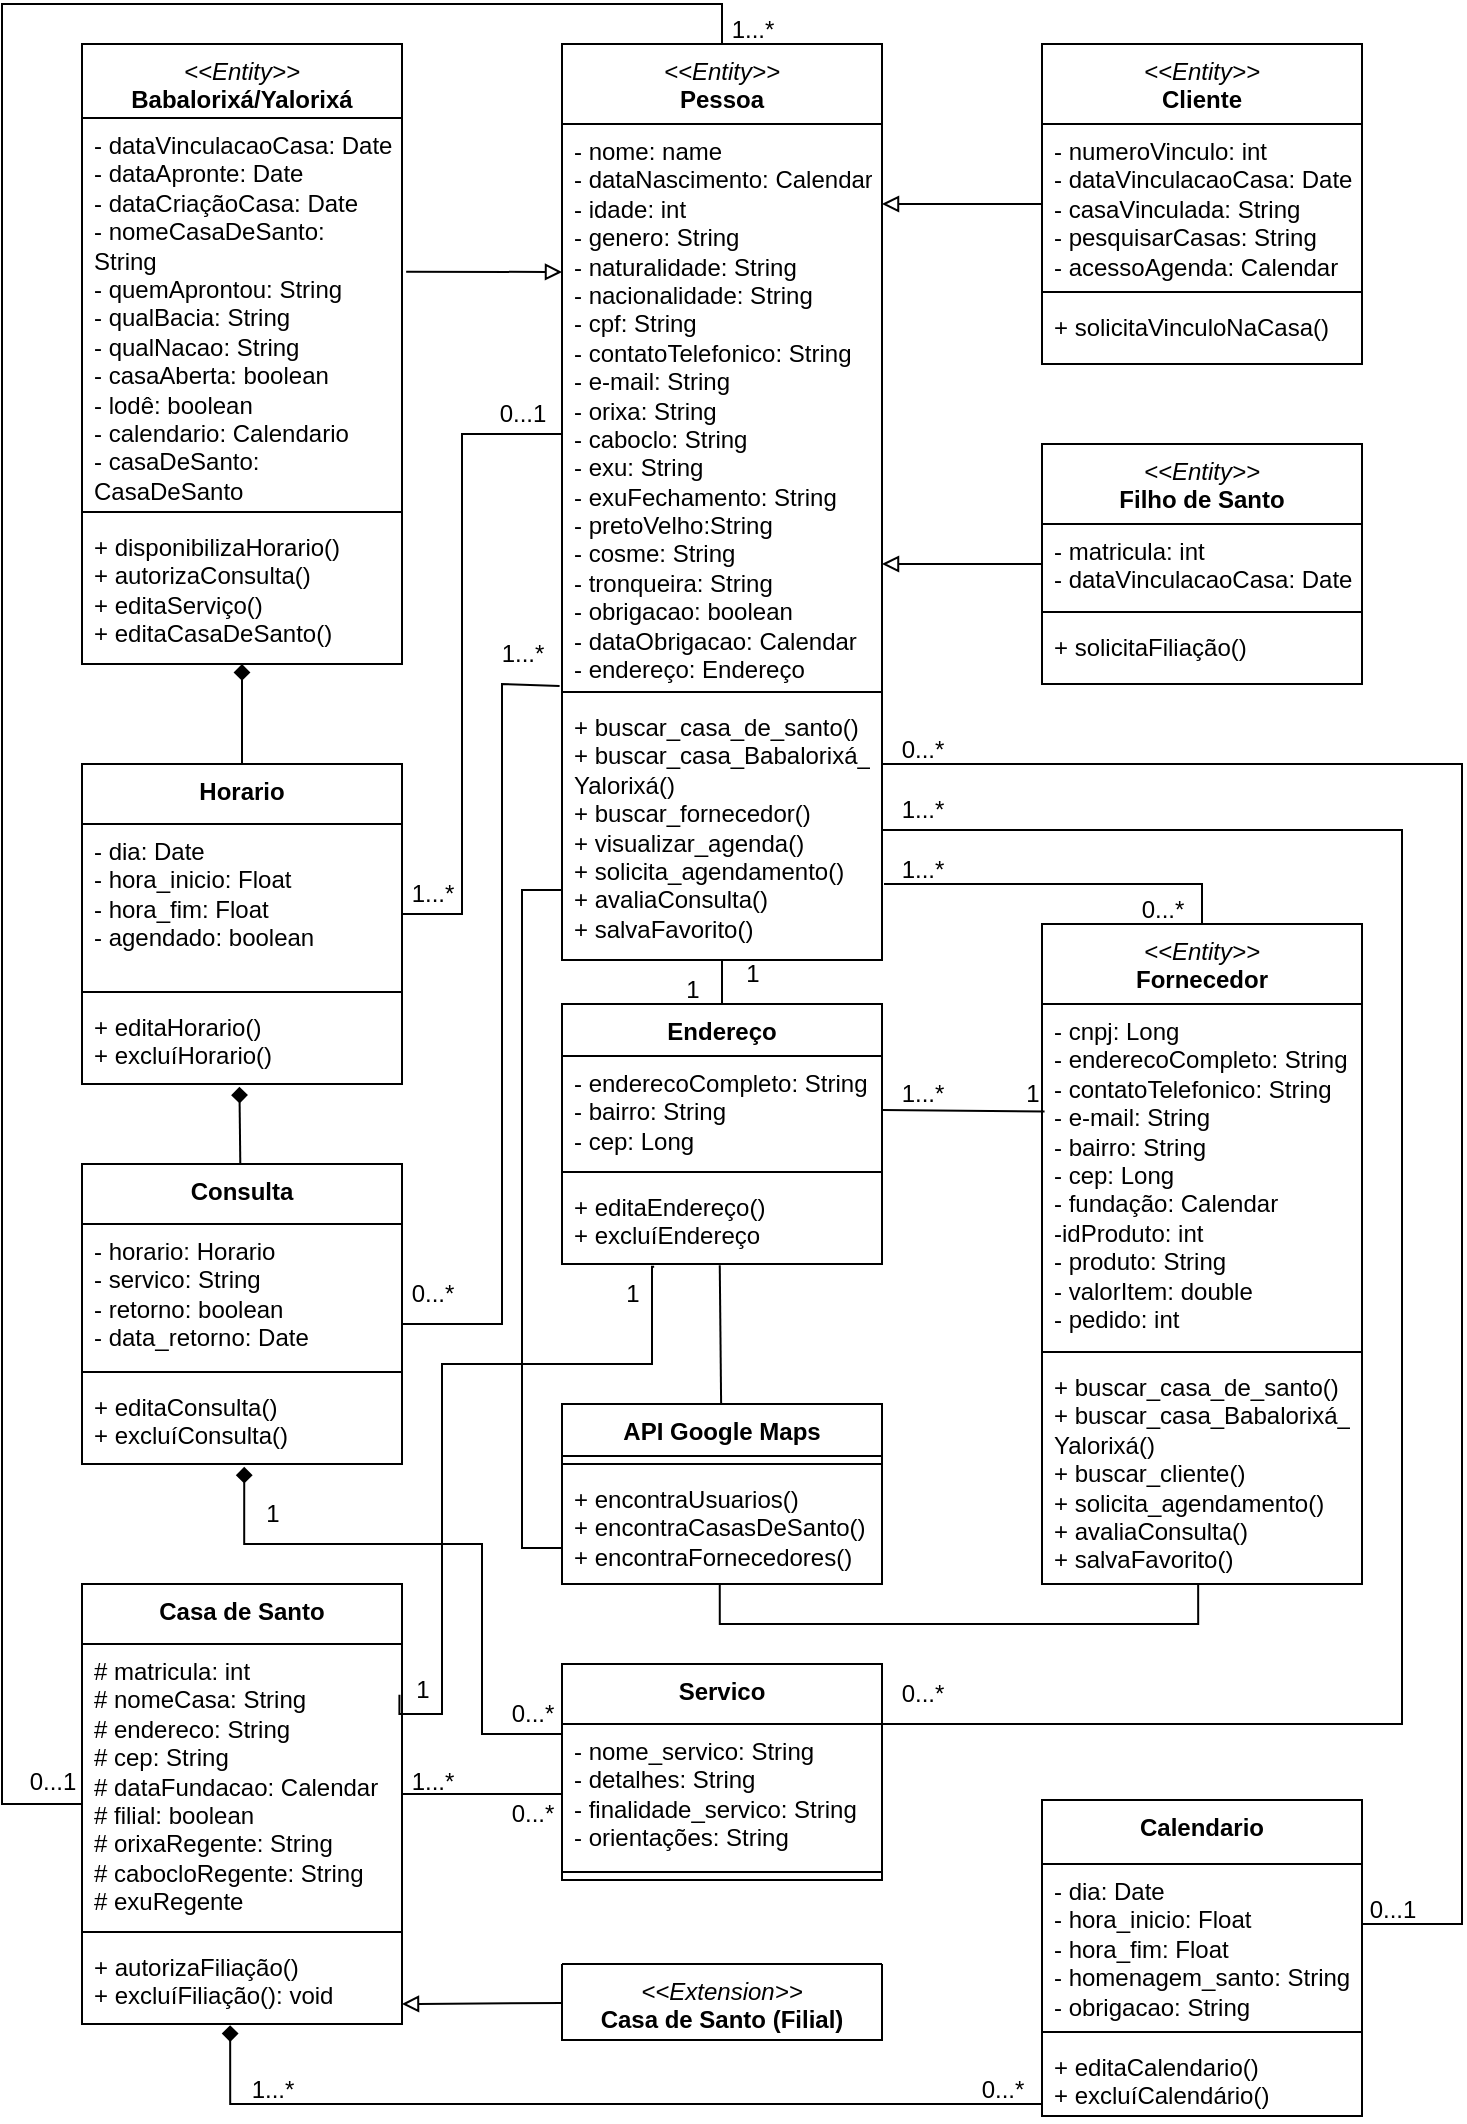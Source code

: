 <mxfile version="21.3.6" type="github">
  <diagram name="Página-1" id="P23FGd_YMV2X_4102htD">
    <mxGraphModel dx="1050" dy="523" grid="1" gridSize="10" guides="1" tooltips="1" connect="1" arrows="1" fold="1" page="1" pageScale="1" pageWidth="827" pageHeight="1169" math="0" shadow="0">
      <root>
        <mxCell id="0" />
        <mxCell id="1" parent="0" />
        <mxCell id="ky6dw8sqU-muRS27l1S1-1" value="&lt;i style=&quot;border-color: var(--border-color); font-weight: 400;&quot;&gt;&amp;lt;&amp;lt;Entity&amp;gt;&amp;gt;&lt;/i&gt;&lt;br&gt;Pessoa" style="swimlane;fontStyle=1;align=center;verticalAlign=top;childLayout=stackLayout;horizontal=1;startSize=40;horizontalStack=0;resizeParent=1;resizeParentMax=0;resizeLast=0;collapsible=1;marginBottom=0;whiteSpace=wrap;html=1;" parent="1" vertex="1">
          <mxGeometry x="320" y="80" width="160" height="458" as="geometry">
            <mxRectangle x="320" y="40" width="80" height="30" as="alternateBounds" />
          </mxGeometry>
        </mxCell>
        <mxCell id="ky6dw8sqU-muRS27l1S1-2" value="- nome: name&lt;br&gt;- dataNascimento: Calendar&lt;br&gt;- idade: int&lt;br&gt;- genero: String&lt;br&gt;- naturalidade: String&lt;br&gt;- nacionalidade: String&lt;br&gt;- cpf: String&lt;br&gt;- contatoTelefonico: String&lt;br&gt;- e-mail: String&lt;br&gt;- orixa: String&lt;br style=&quot;border-color: var(--border-color);&quot;&gt;- caboclo: String&lt;br style=&quot;border-color: var(--border-color);&quot;&gt;- exu: String&lt;br&gt;- exuFechamento: String&lt;br&gt;- pretoVelho:String&lt;br&gt;- cosme: String&lt;br&gt;- tronqueira: String&lt;br&gt;- obrigacao: boolean&lt;br&gt;- dataObrigacao: Calendar&lt;br&gt;- endereço: Endereço" style="text;strokeColor=none;fillColor=none;align=left;verticalAlign=top;spacingLeft=4;spacingRight=4;overflow=hidden;rotatable=0;points=[[0,0.5],[1,0.5]];portConstraint=eastwest;whiteSpace=wrap;html=1;" parent="ky6dw8sqU-muRS27l1S1-1" vertex="1">
          <mxGeometry y="40" width="160" height="280" as="geometry" />
        </mxCell>
        <mxCell id="ky6dw8sqU-muRS27l1S1-3" value="" style="line;strokeWidth=1;fillColor=none;align=left;verticalAlign=middle;spacingTop=-1;spacingLeft=3;spacingRight=3;rotatable=0;labelPosition=right;points=[];portConstraint=eastwest;strokeColor=inherit;" parent="ky6dw8sqU-muRS27l1S1-1" vertex="1">
          <mxGeometry y="320" width="160" height="8" as="geometry" />
        </mxCell>
        <mxCell id="ky6dw8sqU-muRS27l1S1-4" value="+ buscar_casa_de_santo()&lt;br&gt;+ buscar_casa_Babalorixá_&lt;br&gt;Yalorixá()&lt;br&gt;+ buscar_fornecedor()&lt;br&gt;+ visualizar_agenda()&lt;br&gt;+ solicita_agendamento()&lt;br&gt;+ avaliaConsulta()&lt;br&gt;+ salvaFavorito()" style="text;strokeColor=none;fillColor=none;align=left;verticalAlign=top;spacingLeft=4;spacingRight=4;overflow=hidden;rotatable=0;points=[[0,0.5],[1,0.5]];portConstraint=eastwest;whiteSpace=wrap;html=1;" parent="ky6dw8sqU-muRS27l1S1-1" vertex="1">
          <mxGeometry y="328" width="160" height="130" as="geometry" />
        </mxCell>
        <mxCell id="ky6dw8sqU-muRS27l1S1-80" style="rounded=0;orthogonalLoop=1;jettySize=auto;html=1;endArrow=block;endFill=0;" parent="1" source="ky6dw8sqU-muRS27l1S1-5" edge="1">
          <mxGeometry relative="1" as="geometry">
            <mxPoint x="480" y="340" as="targetPoint" />
          </mxGeometry>
        </mxCell>
        <mxCell id="ky6dw8sqU-muRS27l1S1-5" value="&lt;i style=&quot;border-color: var(--border-color); font-weight: 400;&quot;&gt;&amp;lt;&amp;lt;Entity&amp;gt;&amp;gt;&lt;/i&gt;&lt;br&gt;Filho de Santo" style="swimlane;fontStyle=1;align=center;verticalAlign=top;childLayout=stackLayout;horizontal=1;startSize=40;horizontalStack=0;resizeParent=1;resizeParentMax=0;resizeLast=0;collapsible=1;marginBottom=0;whiteSpace=wrap;html=1;" parent="1" vertex="1">
          <mxGeometry x="560" y="280" width="160" height="120" as="geometry">
            <mxRectangle x="320" y="40" width="80" height="30" as="alternateBounds" />
          </mxGeometry>
        </mxCell>
        <mxCell id="ky6dw8sqU-muRS27l1S1-6" value="- matricula: int&lt;br&gt;- dataVinculacaoCasa: Date" style="text;strokeColor=none;fillColor=none;align=left;verticalAlign=top;spacingLeft=4;spacingRight=4;overflow=hidden;rotatable=0;points=[[0,0.5],[1,0.5]];portConstraint=eastwest;whiteSpace=wrap;html=1;" parent="ky6dw8sqU-muRS27l1S1-5" vertex="1">
          <mxGeometry y="40" width="160" height="40" as="geometry" />
        </mxCell>
        <mxCell id="ky6dw8sqU-muRS27l1S1-7" value="" style="line;strokeWidth=1;fillColor=none;align=left;verticalAlign=middle;spacingTop=-1;spacingLeft=3;spacingRight=3;rotatable=0;labelPosition=right;points=[];portConstraint=eastwest;strokeColor=inherit;" parent="ky6dw8sqU-muRS27l1S1-5" vertex="1">
          <mxGeometry y="80" width="160" height="8" as="geometry" />
        </mxCell>
        <mxCell id="ky6dw8sqU-muRS27l1S1-8" value="+ solicitaFiliação()" style="text;strokeColor=none;fillColor=none;align=left;verticalAlign=top;spacingLeft=4;spacingRight=4;overflow=hidden;rotatable=0;points=[[0,0.5],[1,0.5]];portConstraint=eastwest;whiteSpace=wrap;html=1;" parent="ky6dw8sqU-muRS27l1S1-5" vertex="1">
          <mxGeometry y="88" width="160" height="32" as="geometry" />
        </mxCell>
        <mxCell id="ky6dw8sqU-muRS27l1S1-9" value="&lt;i style=&quot;border-color: var(--border-color); font-weight: 400;&quot;&gt;&amp;lt;&amp;lt;Entity&amp;gt;&amp;gt;&lt;/i&gt;&lt;br&gt;Cliente" style="swimlane;fontStyle=1;align=center;verticalAlign=top;childLayout=stackLayout;horizontal=1;startSize=40;horizontalStack=0;resizeParent=1;resizeParentMax=0;resizeLast=0;collapsible=1;marginBottom=0;whiteSpace=wrap;html=1;" parent="1" vertex="1">
          <mxGeometry x="560" y="80" width="160" height="160" as="geometry" />
        </mxCell>
        <mxCell id="ky6dw8sqU-muRS27l1S1-10" value="- numeroVinculo: int&lt;br&gt;- dataVinculacaoCasa: Date&lt;br&gt;- casaVinculada: String&lt;br&gt;- pesquisarCasas: String&lt;br&gt;- acessoAgenda: Calendar" style="text;strokeColor=none;fillColor=none;align=left;verticalAlign=top;spacingLeft=4;spacingRight=4;overflow=hidden;rotatable=0;points=[[0,0.5],[1,0.5]];portConstraint=eastwest;whiteSpace=wrap;html=1;" parent="ky6dw8sqU-muRS27l1S1-9" vertex="1">
          <mxGeometry y="40" width="160" height="80" as="geometry" />
        </mxCell>
        <mxCell id="ky6dw8sqU-muRS27l1S1-11" value="" style="line;strokeWidth=1;fillColor=none;align=left;verticalAlign=middle;spacingTop=-1;spacingLeft=3;spacingRight=3;rotatable=0;labelPosition=right;points=[];portConstraint=eastwest;strokeColor=inherit;" parent="ky6dw8sqU-muRS27l1S1-9" vertex="1">
          <mxGeometry y="120" width="160" height="8" as="geometry" />
        </mxCell>
        <mxCell id="ky6dw8sqU-muRS27l1S1-12" value="+ solicitaVinculoNaCasa()" style="text;strokeColor=none;fillColor=none;align=left;verticalAlign=top;spacingLeft=4;spacingRight=4;overflow=hidden;rotatable=0;points=[[0,0.5],[1,0.5]];portConstraint=eastwest;whiteSpace=wrap;html=1;" parent="ky6dw8sqU-muRS27l1S1-9" vertex="1">
          <mxGeometry y="128" width="160" height="32" as="geometry" />
        </mxCell>
        <mxCell id="ky6dw8sqU-muRS27l1S1-99" style="edgeStyle=orthogonalEdgeStyle;rounded=0;orthogonalLoop=1;jettySize=auto;html=1;exitX=0.5;exitY=0;exitDx=0;exitDy=0;endArrow=none;endFill=0;" parent="1" source="ky6dw8sqU-muRS27l1S1-13" edge="1">
          <mxGeometry relative="1" as="geometry">
            <Array as="points">
              <mxPoint x="640" y="500" />
              <mxPoint x="481" y="500" />
            </Array>
            <mxPoint x="481" y="500" as="targetPoint" />
          </mxGeometry>
        </mxCell>
        <mxCell id="ky6dw8sqU-muRS27l1S1-13" value="&lt;i style=&quot;border-color: var(--border-color); font-weight: 400;&quot;&gt;&amp;lt;&amp;lt;Entity&amp;gt;&amp;gt;&lt;/i&gt;&lt;br&gt;Fornecedor" style="swimlane;fontStyle=1;align=center;verticalAlign=top;childLayout=stackLayout;horizontal=1;startSize=40;horizontalStack=0;resizeParent=1;resizeParentMax=0;resizeLast=0;collapsible=1;marginBottom=0;whiteSpace=wrap;html=1;" parent="1" vertex="1">
          <mxGeometry x="560" y="520" width="160" height="330" as="geometry" />
        </mxCell>
        <mxCell id="ky6dw8sqU-muRS27l1S1-14" value="- cnpj: Long&lt;br&gt;- enderecoCompleto: String&lt;br&gt;- contatoTelefonico: String&lt;br&gt;- e-mail: String&lt;br&gt;- bairro: String&lt;br style=&quot;border-color: var(--border-color);&quot;&gt;- cep: Long&lt;br&gt;- fundação: Calendar&lt;br&gt;-idProduto: int&lt;br&gt;- produto: String&lt;br&gt;- valorItem: double&lt;br&gt;- pedido: int" style="text;strokeColor=none;fillColor=none;align=left;verticalAlign=top;spacingLeft=4;spacingRight=4;overflow=hidden;rotatable=0;points=[[0,0.5],[1,0.5]];portConstraint=eastwest;whiteSpace=wrap;html=1;" parent="ky6dw8sqU-muRS27l1S1-13" vertex="1">
          <mxGeometry y="40" width="160" height="170" as="geometry" />
        </mxCell>
        <mxCell id="ky6dw8sqU-muRS27l1S1-15" value="" style="line;strokeWidth=1;fillColor=none;align=left;verticalAlign=middle;spacingTop=-1;spacingLeft=3;spacingRight=3;rotatable=0;labelPosition=right;points=[];portConstraint=eastwest;strokeColor=inherit;" parent="ky6dw8sqU-muRS27l1S1-13" vertex="1">
          <mxGeometry y="210" width="160" height="8" as="geometry" />
        </mxCell>
        <mxCell id="ky6dw8sqU-muRS27l1S1-16" value="+ buscar_casa_de_santo()&lt;br&gt;+ buscar_casa_Babalorixá_&lt;br&gt;Yalorixá()&lt;br&gt;+ buscar_cliente()&lt;br&gt;+ solicita_agendamento()&lt;br&gt;+ avaliaConsulta()&lt;br&gt;+ salvaFavorito()" style="text;strokeColor=none;fillColor=none;align=left;verticalAlign=top;spacingLeft=4;spacingRight=4;overflow=hidden;rotatable=0;points=[[0,0.5],[1,0.5]];portConstraint=eastwest;whiteSpace=wrap;html=1;" parent="ky6dw8sqU-muRS27l1S1-13" vertex="1">
          <mxGeometry y="218" width="160" height="112" as="geometry" />
        </mxCell>
        <mxCell id="ky6dw8sqU-muRS27l1S1-78" style="rounded=0;orthogonalLoop=1;jettySize=auto;html=1;endArrow=block;endFill=0;exitX=1.013;exitY=0.398;exitDx=0;exitDy=0;exitPerimeter=0;" parent="1" source="ky6dw8sqU-muRS27l1S1-18" edge="1">
          <mxGeometry relative="1" as="geometry">
            <mxPoint x="320" y="194" as="targetPoint" />
          </mxGeometry>
        </mxCell>
        <mxCell id="ky6dw8sqU-muRS27l1S1-17" value="&lt;i style=&quot;font-weight: normal;&quot;&gt;&amp;lt;&amp;lt;Entity&amp;gt;&amp;gt;&lt;br&gt;&lt;/i&gt;Babalorixá/Yalorixá" style="swimlane;fontStyle=1;align=center;verticalAlign=top;childLayout=stackLayout;horizontal=1;startSize=37;horizontalStack=0;resizeParent=1;resizeParentMax=0;resizeLast=0;collapsible=1;marginBottom=0;whiteSpace=wrap;html=1;" parent="1" vertex="1">
          <mxGeometry x="80" y="80" width="160" height="310" as="geometry" />
        </mxCell>
        <mxCell id="ky6dw8sqU-muRS27l1S1-18" value="- dataVinculacaoCasa: Date&lt;br style=&quot;border-color: var(--border-color);&quot;&gt;- dataApronte: Date&lt;br&gt;- dataCriaçãoCasa: Date&lt;br&gt;- nomeCasaDeSanto: String&lt;br&gt;- quemAprontou: String&lt;br&gt;- qualBacia: String&lt;br&gt;- qualNacao: String&lt;br&gt;- casaAberta: boolean&lt;br&gt;- lodê: boolean&lt;br&gt;- calendario: Calendario&lt;br&gt;- casaDeSanto: CasaDeSanto" style="text;strokeColor=none;fillColor=none;align=left;verticalAlign=top;spacingLeft=4;spacingRight=4;overflow=hidden;rotatable=0;points=[[0,0.5],[1,0.5]];portConstraint=eastwest;whiteSpace=wrap;html=1;" parent="ky6dw8sqU-muRS27l1S1-17" vertex="1">
          <mxGeometry y="37" width="160" height="193" as="geometry" />
        </mxCell>
        <mxCell id="ky6dw8sqU-muRS27l1S1-19" value="" style="line;strokeWidth=1;fillColor=none;align=left;verticalAlign=middle;spacingTop=-1;spacingLeft=3;spacingRight=3;rotatable=0;labelPosition=right;points=[];portConstraint=eastwest;strokeColor=inherit;" parent="ky6dw8sqU-muRS27l1S1-17" vertex="1">
          <mxGeometry y="230" width="160" height="8" as="geometry" />
        </mxCell>
        <mxCell id="ky6dw8sqU-muRS27l1S1-20" value="+ disponibilizaHorario()&lt;br&gt;+ autorizaConsulta()&lt;br&gt;+ editaServiço()&lt;br&gt;+ editaCasaDeSanto()" style="text;strokeColor=none;fillColor=none;align=left;verticalAlign=top;spacingLeft=4;spacingRight=4;overflow=hidden;rotatable=0;points=[[0,0.5],[1,0.5]];portConstraint=eastwest;whiteSpace=wrap;html=1;" parent="ky6dw8sqU-muRS27l1S1-17" vertex="1">
          <mxGeometry y="238" width="160" height="72" as="geometry" />
        </mxCell>
        <mxCell id="ky6dw8sqU-muRS27l1S1-21" value="Casa de Santo" style="swimlane;fontStyle=1;align=center;verticalAlign=top;childLayout=stackLayout;horizontal=1;startSize=30;horizontalStack=0;resizeParent=1;resizeParentMax=0;resizeLast=0;collapsible=1;marginBottom=0;whiteSpace=wrap;html=1;" parent="1" vertex="1">
          <mxGeometry x="80" y="850" width="160" height="220" as="geometry" />
        </mxCell>
        <mxCell id="ky6dw8sqU-muRS27l1S1-22" value="# matricula: int&lt;br&gt;# nomeCasa: String&lt;br&gt;# endereco: String&lt;br&gt;# cep: String&lt;br&gt;# dataFundacao: Calendar&lt;br&gt;# filial: boolean&lt;br&gt;# orixaRegente: String&lt;br&gt;# cabocloRegente: String&lt;br&gt;# exuRegente" style="text;strokeColor=none;fillColor=none;align=left;verticalAlign=top;spacingLeft=4;spacingRight=4;overflow=hidden;rotatable=0;points=[[0,0.5],[1,0.5]];portConstraint=eastwest;whiteSpace=wrap;html=1;" parent="ky6dw8sqU-muRS27l1S1-21" vertex="1">
          <mxGeometry y="30" width="160" height="140" as="geometry" />
        </mxCell>
        <mxCell id="ky6dw8sqU-muRS27l1S1-23" value="" style="line;strokeWidth=1;fillColor=none;align=left;verticalAlign=middle;spacingTop=-1;spacingLeft=3;spacingRight=3;rotatable=0;labelPosition=right;points=[];portConstraint=eastwest;strokeColor=inherit;" parent="ky6dw8sqU-muRS27l1S1-21" vertex="1">
          <mxGeometry y="170" width="160" height="8" as="geometry" />
        </mxCell>
        <mxCell id="ky6dw8sqU-muRS27l1S1-24" value="+ autorizaFiliação()&lt;br&gt;+ excluíFiliação(): void" style="text;strokeColor=none;fillColor=none;align=left;verticalAlign=top;spacingLeft=4;spacingRight=4;overflow=hidden;rotatable=0;points=[[0,0.5],[1,0.5]];portConstraint=eastwest;whiteSpace=wrap;html=1;" parent="ky6dw8sqU-muRS27l1S1-21" vertex="1">
          <mxGeometry y="178" width="160" height="42" as="geometry" />
        </mxCell>
        <mxCell id="ky6dw8sqU-muRS27l1S1-83" style="rounded=0;orthogonalLoop=1;jettySize=auto;html=1;endArrow=block;endFill=0;" parent="1" source="ky6dw8sqU-muRS27l1S1-25" edge="1">
          <mxGeometry relative="1" as="geometry">
            <mxPoint x="240" y="1060" as="targetPoint" />
          </mxGeometry>
        </mxCell>
        <mxCell id="ky6dw8sqU-muRS27l1S1-25" value="&lt;span style=&quot;font-weight: normal;&quot;&gt;&lt;i&gt;&amp;lt;&amp;lt;Extension&amp;gt;&amp;gt;&lt;/i&gt;&lt;/span&gt;&lt;br&gt;Casa de Santo (Filial)" style="swimlane;fontStyle=1;align=center;verticalAlign=top;childLayout=stackLayout;horizontal=1;startSize=0;horizontalStack=0;resizeParent=1;resizeParentMax=0;resizeLast=0;collapsible=1;marginBottom=0;whiteSpace=wrap;html=1;" parent="1" vertex="1" collapsed="1">
          <mxGeometry x="320" y="1040" width="160" height="38" as="geometry">
            <mxRectangle x="80" y="360" width="160" height="86" as="alternateBounds" />
          </mxGeometry>
        </mxCell>
        <mxCell id="ky6dw8sqU-muRS27l1S1-26" value="+ field: type" style="text;strokeColor=none;fillColor=none;align=left;verticalAlign=top;spacingLeft=4;spacingRight=4;overflow=hidden;rotatable=0;points=[[0,0.5],[1,0.5]];portConstraint=eastwest;whiteSpace=wrap;html=1;" parent="ky6dw8sqU-muRS27l1S1-25" vertex="1">
          <mxGeometry y="26" width="160" height="26" as="geometry" />
        </mxCell>
        <mxCell id="ky6dw8sqU-muRS27l1S1-27" value="" style="line;strokeWidth=1;fillColor=none;align=left;verticalAlign=middle;spacingTop=-1;spacingLeft=3;spacingRight=3;rotatable=0;labelPosition=right;points=[];portConstraint=eastwest;strokeColor=inherit;" parent="ky6dw8sqU-muRS27l1S1-25" vertex="1">
          <mxGeometry y="52" width="160" height="8" as="geometry" />
        </mxCell>
        <mxCell id="ky6dw8sqU-muRS27l1S1-28" value="+ method(type): type" style="text;strokeColor=none;fillColor=none;align=left;verticalAlign=top;spacingLeft=4;spacingRight=4;overflow=hidden;rotatable=0;points=[[0,0.5],[1,0.5]];portConstraint=eastwest;whiteSpace=wrap;html=1;" parent="ky6dw8sqU-muRS27l1S1-25" vertex="1">
          <mxGeometry y="60" width="160" height="26" as="geometry" />
        </mxCell>
        <mxCell id="ky6dw8sqU-muRS27l1S1-81" style="edgeStyle=orthogonalEdgeStyle;rounded=0;orthogonalLoop=1;jettySize=auto;html=1;entryX=0.5;entryY=1;entryDx=0;entryDy=0;endArrow=none;endFill=0;exitX=0.5;exitY=0;exitDx=0;exitDy=0;" parent="1" source="Jm_Cua9CFMgGkO7Se94G-9" target="ky6dw8sqU-muRS27l1S1-1" edge="1">
          <mxGeometry relative="1" as="geometry">
            <mxPoint x="400" y="600" as="sourcePoint" />
          </mxGeometry>
        </mxCell>
        <mxCell id="ky6dw8sqU-muRS27l1S1-87" style="rounded=0;orthogonalLoop=1;jettySize=auto;html=1;endArrow=diamond;endFill=1;" parent="1" source="ky6dw8sqU-muRS27l1S1-62" edge="1">
          <mxGeometry relative="1" as="geometry">
            <mxPoint x="160" y="390" as="targetPoint" />
          </mxGeometry>
        </mxCell>
        <mxCell id="ky6dw8sqU-muRS27l1S1-62" value="Horario" style="swimlane;fontStyle=1;align=center;verticalAlign=top;childLayout=stackLayout;horizontal=1;startSize=30;horizontalStack=0;resizeParent=1;resizeParentMax=0;resizeLast=0;collapsible=1;marginBottom=0;whiteSpace=wrap;html=1;" parent="1" vertex="1">
          <mxGeometry x="80" y="440" width="160" height="160" as="geometry" />
        </mxCell>
        <mxCell id="ky6dw8sqU-muRS27l1S1-63" value="- dia: Date&lt;br&gt;-&amp;nbsp;hora_inicio: Float&lt;br&gt;-&amp;nbsp;hora_fim: Float&lt;br&gt;-&amp;nbsp;agendado: boolean" style="text;strokeColor=none;fillColor=none;align=left;verticalAlign=top;spacingLeft=4;spacingRight=4;overflow=hidden;rotatable=0;points=[[0,0.5],[1,0.5]];portConstraint=eastwest;whiteSpace=wrap;html=1;" parent="ky6dw8sqU-muRS27l1S1-62" vertex="1">
          <mxGeometry y="30" width="160" height="80" as="geometry" />
        </mxCell>
        <mxCell id="ky6dw8sqU-muRS27l1S1-64" value="" style="line;strokeWidth=1;fillColor=none;align=left;verticalAlign=middle;spacingTop=-1;spacingLeft=3;spacingRight=3;rotatable=0;labelPosition=right;points=[];portConstraint=eastwest;strokeColor=inherit;" parent="ky6dw8sqU-muRS27l1S1-62" vertex="1">
          <mxGeometry y="110" width="160" height="8" as="geometry" />
        </mxCell>
        <mxCell id="ky6dw8sqU-muRS27l1S1-65" value="+ editaHorario()&lt;br&gt;+ excluíHorario()" style="text;strokeColor=none;fillColor=none;align=left;verticalAlign=top;spacingLeft=4;spacingRight=4;overflow=hidden;rotatable=0;points=[[0,0.5],[1,0.5]];portConstraint=eastwest;whiteSpace=wrap;html=1;" parent="ky6dw8sqU-muRS27l1S1-62" vertex="1">
          <mxGeometry y="118" width="160" height="42" as="geometry" />
        </mxCell>
        <mxCell id="ky6dw8sqU-muRS27l1S1-85" style="rounded=0;orthogonalLoop=1;jettySize=auto;html=1;entryX=0.492;entryY=1.033;entryDx=0;entryDy=0;entryPerimeter=0;endArrow=diamond;endFill=1;" parent="1" source="ky6dw8sqU-muRS27l1S1-66" target="ky6dw8sqU-muRS27l1S1-65" edge="1">
          <mxGeometry relative="1" as="geometry" />
        </mxCell>
        <mxCell id="ky6dw8sqU-muRS27l1S1-66" value="Consulta" style="swimlane;fontStyle=1;align=center;verticalAlign=top;childLayout=stackLayout;horizontal=1;startSize=30;horizontalStack=0;resizeParent=1;resizeParentMax=0;resizeLast=0;collapsible=1;marginBottom=0;whiteSpace=wrap;html=1;" parent="1" vertex="1">
          <mxGeometry x="80" y="640" width="160" height="150" as="geometry" />
        </mxCell>
        <mxCell id="ky6dw8sqU-muRS27l1S1-67" value="- horario: Horario&lt;br&gt;- servico: String&lt;br&gt;- retorno: boolean&lt;br&gt;- data_retorno: Date" style="text;strokeColor=none;fillColor=none;align=left;verticalAlign=top;spacingLeft=4;spacingRight=4;overflow=hidden;rotatable=0;points=[[0,0.5],[1,0.5]];portConstraint=eastwest;whiteSpace=wrap;html=1;" parent="ky6dw8sqU-muRS27l1S1-66" vertex="1">
          <mxGeometry y="30" width="160" height="70" as="geometry" />
        </mxCell>
        <mxCell id="ky6dw8sqU-muRS27l1S1-68" value="" style="line;strokeWidth=1;fillColor=none;align=left;verticalAlign=middle;spacingTop=-1;spacingLeft=3;spacingRight=3;rotatable=0;labelPosition=right;points=[];portConstraint=eastwest;strokeColor=inherit;" parent="ky6dw8sqU-muRS27l1S1-66" vertex="1">
          <mxGeometry y="100" width="160" height="8" as="geometry" />
        </mxCell>
        <mxCell id="ky6dw8sqU-muRS27l1S1-69" value="+ editaConsulta()&lt;br&gt;+ excluíConsulta()" style="text;strokeColor=none;fillColor=none;align=left;verticalAlign=top;spacingLeft=4;spacingRight=4;overflow=hidden;rotatable=0;points=[[0,0.5],[1,0.5]];portConstraint=eastwest;whiteSpace=wrap;html=1;" parent="ky6dw8sqU-muRS27l1S1-66" vertex="1">
          <mxGeometry y="108" width="160" height="42" as="geometry" />
        </mxCell>
        <mxCell id="ky6dw8sqU-muRS27l1S1-100" style="edgeStyle=orthogonalEdgeStyle;rounded=0;orthogonalLoop=1;jettySize=auto;html=1;endArrow=none;endFill=0;" parent="1" source="ky6dw8sqU-muRS27l1S1-70" edge="1">
          <mxGeometry relative="1" as="geometry">
            <Array as="points">
              <mxPoint x="770" y="1020" />
              <mxPoint x="770" y="440" />
            </Array>
            <mxPoint x="480" y="440" as="targetPoint" />
          </mxGeometry>
        </mxCell>
        <mxCell id="ky6dw8sqU-muRS27l1S1-70" value="Calendario" style="swimlane;fontStyle=1;align=center;verticalAlign=top;childLayout=stackLayout;horizontal=1;startSize=32;horizontalStack=0;resizeParent=1;resizeParentMax=0;resizeLast=0;collapsible=1;marginBottom=0;whiteSpace=wrap;html=1;" parent="1" vertex="1">
          <mxGeometry x="560" y="958" width="160" height="158" as="geometry" />
        </mxCell>
        <mxCell id="ky6dw8sqU-muRS27l1S1-71" value="- dia: Date&lt;br&gt;-&amp;nbsp;hora_inicio: Float&lt;br&gt;-&amp;nbsp;hora_fim: Float&lt;br&gt;-&amp;nbsp;homenagem_santo: String&lt;br&gt;- obrigacao: String" style="text;strokeColor=none;fillColor=none;align=left;verticalAlign=top;spacingLeft=4;spacingRight=4;overflow=hidden;rotatable=0;points=[[0,0.5],[1,0.5]];portConstraint=eastwest;whiteSpace=wrap;html=1;" parent="ky6dw8sqU-muRS27l1S1-70" vertex="1">
          <mxGeometry y="32" width="160" height="80" as="geometry" />
        </mxCell>
        <mxCell id="ky6dw8sqU-muRS27l1S1-72" value="" style="line;strokeWidth=1;fillColor=none;align=left;verticalAlign=middle;spacingTop=-1;spacingLeft=3;spacingRight=3;rotatable=0;labelPosition=right;points=[];portConstraint=eastwest;strokeColor=inherit;" parent="ky6dw8sqU-muRS27l1S1-70" vertex="1">
          <mxGeometry y="112" width="160" height="8" as="geometry" />
        </mxCell>
        <mxCell id="ky6dw8sqU-muRS27l1S1-73" value="+ editaCalendario()&lt;br&gt;+ excluíCalendário()" style="text;strokeColor=none;fillColor=none;align=left;verticalAlign=top;spacingLeft=4;spacingRight=4;overflow=hidden;rotatable=0;points=[[0,0.5],[1,0.5]];portConstraint=eastwest;whiteSpace=wrap;html=1;" parent="ky6dw8sqU-muRS27l1S1-70" vertex="1">
          <mxGeometry y="120" width="160" height="38" as="geometry" />
        </mxCell>
        <mxCell id="aVG05qvqaF-XcNtc8_lp-1" style="rounded=0;orthogonalLoop=1;jettySize=auto;html=1;endArrow=diamond;endFill=1;entryX=0.507;entryY=1.033;entryDx=0;entryDy=0;entryPerimeter=0;edgeStyle=orthogonalEdgeStyle;exitX=-0.003;exitY=0.071;exitDx=0;exitDy=0;exitPerimeter=0;" parent="1" source="ky6dw8sqU-muRS27l1S1-75" target="ky6dw8sqU-muRS27l1S1-69" edge="1">
          <mxGeometry relative="1" as="geometry">
            <mxPoint x="160" y="870" as="targetPoint" />
            <Array as="points">
              <mxPoint x="320" y="925" />
              <mxPoint x="280" y="925" />
              <mxPoint x="280" y="830" />
              <mxPoint x="161" y="830" />
            </Array>
          </mxGeometry>
        </mxCell>
        <mxCell id="ky6dw8sqU-muRS27l1S1-74" value="Servico" style="swimlane;fontStyle=1;align=center;verticalAlign=top;childLayout=stackLayout;horizontal=1;startSize=30;horizontalStack=0;resizeParent=1;resizeParentMax=0;resizeLast=0;collapsible=1;marginBottom=0;whiteSpace=wrap;html=1;" parent="1" vertex="1">
          <mxGeometry x="320" y="890" width="160" height="108" as="geometry" />
        </mxCell>
        <mxCell id="ky6dw8sqU-muRS27l1S1-75" value="- nome_servico: String&lt;br&gt;- detalhes: String&lt;br&gt;- finalidade_servico: String&lt;br&gt;- orientações: String" style="text;strokeColor=none;fillColor=none;align=left;verticalAlign=top;spacingLeft=4;spacingRight=4;overflow=hidden;rotatable=0;points=[[0,0.5],[1,0.5]];portConstraint=eastwest;whiteSpace=wrap;html=1;" parent="ky6dw8sqU-muRS27l1S1-74" vertex="1">
          <mxGeometry y="30" width="160" height="70" as="geometry" />
        </mxCell>
        <mxCell id="ky6dw8sqU-muRS27l1S1-76" value="" style="line;strokeWidth=1;fillColor=none;align=left;verticalAlign=middle;spacingTop=-1;spacingLeft=3;spacingRight=3;rotatable=0;labelPosition=right;points=[];portConstraint=eastwest;strokeColor=inherit;" parent="ky6dw8sqU-muRS27l1S1-74" vertex="1">
          <mxGeometry y="100" width="160" height="8" as="geometry" />
        </mxCell>
        <mxCell id="ky6dw8sqU-muRS27l1S1-79" style="rounded=0;orthogonalLoop=1;jettySize=auto;html=1;endArrow=block;endFill=0;" parent="1" source="ky6dw8sqU-muRS27l1S1-10" edge="1">
          <mxGeometry relative="1" as="geometry">
            <mxPoint x="480" y="160" as="targetPoint" />
          </mxGeometry>
        </mxCell>
        <mxCell id="ky6dw8sqU-muRS27l1S1-84" style="rounded=0;orthogonalLoop=1;jettySize=auto;html=1;endArrow=diamond;endFill=1;edgeStyle=orthogonalEdgeStyle;entryX=0.463;entryY=1.014;entryDx=0;entryDy=0;entryPerimeter=0;exitX=0;exitY=0.5;exitDx=0;exitDy=0;" parent="1" source="ky6dw8sqU-muRS27l1S1-73" target="ky6dw8sqU-muRS27l1S1-24" edge="1">
          <mxGeometry relative="1" as="geometry">
            <mxPoint x="560" y="1080" as="sourcePoint" />
            <mxPoint x="241" y="1035" as="targetPoint" />
            <Array as="points">
              <mxPoint x="560" y="1110" />
              <mxPoint x="154" y="1110" />
            </Array>
          </mxGeometry>
        </mxCell>
        <mxCell id="ky6dw8sqU-muRS27l1S1-94" style="edgeStyle=orthogonalEdgeStyle;rounded=0;orthogonalLoop=1;jettySize=auto;html=1;entryX=0;entryY=0.5;entryDx=0;entryDy=0;endArrow=none;endFill=0;exitX=0.5;exitY=0;exitDx=0;exitDy=0;" parent="1" source="ky6dw8sqU-muRS27l1S1-1" target="ky6dw8sqU-muRS27l1S1-22" edge="1">
          <mxGeometry relative="1" as="geometry">
            <Array as="points">
              <mxPoint x="400" y="60" />
              <mxPoint x="40" y="60" />
              <mxPoint x="40" y="960" />
            </Array>
          </mxGeometry>
        </mxCell>
        <mxCell id="ky6dw8sqU-muRS27l1S1-95" style="edgeStyle=orthogonalEdgeStyle;rounded=0;orthogonalLoop=1;jettySize=auto;html=1;entryX=1;entryY=0.5;entryDx=0;entryDy=0;endArrow=none;endFill=0;" parent="1" source="ky6dw8sqU-muRS27l1S1-2" target="ky6dw8sqU-muRS27l1S1-63" edge="1">
          <mxGeometry relative="1" as="geometry">
            <Array as="points">
              <mxPoint x="270" y="275" />
              <mxPoint x="270" y="515" />
            </Array>
          </mxGeometry>
        </mxCell>
        <mxCell id="ky6dw8sqU-muRS27l1S1-96" style="edgeStyle=orthogonalEdgeStyle;rounded=0;orthogonalLoop=1;jettySize=auto;html=1;endArrow=none;endFill=0;exitX=0.97;exitY=1.033;exitDx=0;exitDy=0;exitPerimeter=0;" parent="1" source="TYcnnw9bGUqg5sJyXm9c-9" edge="1">
          <mxGeometry relative="1" as="geometry">
            <mxPoint x="316" y="400" as="sourcePoint" />
            <Array as="points">
              <mxPoint x="290" y="400" />
              <mxPoint x="290" y="720" />
              <mxPoint x="240" y="720" />
            </Array>
            <mxPoint x="240" y="760" as="targetPoint" />
          </mxGeometry>
        </mxCell>
        <mxCell id="Jm_Cua9CFMgGkO7Se94G-6" style="edgeStyle=orthogonalEdgeStyle;rounded=0;orthogonalLoop=1;jettySize=auto;html=1;entryX=0;entryY=0.5;entryDx=0;entryDy=0;endArrow=none;endFill=0;exitX=0;exitY=0.5;exitDx=0;exitDy=0;" parent="1" source="ky6dw8sqU-muRS27l1S1-106" target="ky6dw8sqU-muRS27l1S1-4" edge="1">
          <mxGeometry relative="1" as="geometry">
            <Array as="points">
              <mxPoint x="300" y="832" />
              <mxPoint x="300" y="503" />
              <mxPoint x="320" y="503" />
            </Array>
          </mxGeometry>
        </mxCell>
        <mxCell id="Jm_Cua9CFMgGkO7Se94G-14" style="rounded=0;orthogonalLoop=1;jettySize=auto;html=1;entryX=0.493;entryY=1.014;entryDx=0;entryDy=0;entryPerimeter=0;endArrow=none;endFill=0;" parent="1" source="ky6dw8sqU-muRS27l1S1-103" target="Jm_Cua9CFMgGkO7Se94G-12" edge="1">
          <mxGeometry relative="1" as="geometry" />
        </mxCell>
        <mxCell id="ky6dw8sqU-muRS27l1S1-103" value="API Google Maps" style="swimlane;fontStyle=1;align=center;verticalAlign=top;childLayout=stackLayout;horizontal=1;startSize=26;horizontalStack=0;resizeParent=1;resizeParentMax=0;resizeLast=0;collapsible=1;marginBottom=0;whiteSpace=wrap;html=1;" parent="1" vertex="1">
          <mxGeometry x="320" y="760" width="160" height="90" as="geometry" />
        </mxCell>
        <mxCell id="ky6dw8sqU-muRS27l1S1-105" value="" style="line;strokeWidth=1;fillColor=none;align=left;verticalAlign=middle;spacingTop=-1;spacingLeft=3;spacingRight=3;rotatable=0;labelPosition=right;points=[];portConstraint=eastwest;strokeColor=inherit;" parent="ky6dw8sqU-muRS27l1S1-103" vertex="1">
          <mxGeometry y="26" width="160" height="8" as="geometry" />
        </mxCell>
        <mxCell id="ky6dw8sqU-muRS27l1S1-106" value="+ encontraUsuarios()&lt;br&gt;+ encontraCasasDeSanto()&lt;br&gt;+ encontraFornecedores()" style="text;strokeColor=none;fillColor=none;align=left;verticalAlign=top;spacingLeft=4;spacingRight=4;overflow=hidden;rotatable=0;points=[[0,0.5],[1,0.5]];portConstraint=eastwest;whiteSpace=wrap;html=1;" parent="ky6dw8sqU-muRS27l1S1-103" vertex="1">
          <mxGeometry y="34" width="160" height="56" as="geometry" />
        </mxCell>
        <mxCell id="ky6dw8sqU-muRS27l1S1-107" style="rounded=0;orthogonalLoop=1;jettySize=auto;html=1;endArrow=none;endFill=0;entryX=0.488;entryY=1.005;entryDx=0;entryDy=0;exitX=0.493;exitY=1.007;exitDx=0;exitDy=0;edgeStyle=orthogonalEdgeStyle;entryPerimeter=0;exitPerimeter=0;" parent="1" source="ky6dw8sqU-muRS27l1S1-106" target="ky6dw8sqU-muRS27l1S1-16" edge="1">
          <mxGeometry relative="1" as="geometry">
            <mxPoint x="480" y="685" as="sourcePoint" />
            <mxPoint x="560" y="662" as="targetPoint" />
          </mxGeometry>
        </mxCell>
        <mxCell id="Jm_Cua9CFMgGkO7Se94G-1" style="rounded=0;orthogonalLoop=1;jettySize=auto;html=1;endArrow=none;endFill=0;entryX=1;entryY=0.536;entryDx=0;entryDy=0;entryPerimeter=0;" parent="1" source="ky6dw8sqU-muRS27l1S1-75" target="ky6dw8sqU-muRS27l1S1-22" edge="1">
          <mxGeometry relative="1" as="geometry">
            <mxPoint x="230" y="960" as="targetPoint" />
          </mxGeometry>
        </mxCell>
        <mxCell id="Jm_Cua9CFMgGkO7Se94G-5" style="rounded=0;orthogonalLoop=1;jettySize=auto;html=1;entryX=1;entryY=0.5;entryDx=0;entryDy=0;endArrow=none;endFill=0;exitX=0.008;exitY=0.316;exitDx=0;exitDy=0;exitPerimeter=0;" parent="1" source="ky6dw8sqU-muRS27l1S1-14" target="Jm_Cua9CFMgGkO7Se94G-10" edge="1">
          <mxGeometry relative="1" as="geometry">
            <mxPoint x="560" y="660" as="sourcePoint" />
            <mxPoint x="480" y="662" as="targetPoint" />
          </mxGeometry>
        </mxCell>
        <mxCell id="Jm_Cua9CFMgGkO7Se94G-16" style="edgeStyle=orthogonalEdgeStyle;rounded=0;orthogonalLoop=1;jettySize=auto;html=1;endArrow=none;endFill=0;exitX=0.288;exitY=1.033;exitDx=0;exitDy=0;exitPerimeter=0;entryX=0.992;entryY=0.181;entryDx=0;entryDy=0;entryPerimeter=0;" parent="1" source="Jm_Cua9CFMgGkO7Se94G-12" target="ky6dw8sqU-muRS27l1S1-22" edge="1">
          <mxGeometry relative="1" as="geometry">
            <Array as="points">
              <mxPoint x="365" y="691" />
              <mxPoint x="365" y="740" />
              <mxPoint x="260" y="740" />
              <mxPoint x="260" y="915" />
            </Array>
            <mxPoint x="240" y="910" as="targetPoint" />
          </mxGeometry>
        </mxCell>
        <mxCell id="Jm_Cua9CFMgGkO7Se94G-9" value="Endereço" style="swimlane;fontStyle=1;align=center;verticalAlign=top;childLayout=stackLayout;horizontal=1;startSize=26;horizontalStack=0;resizeParent=1;resizeParentMax=0;resizeLast=0;collapsible=1;marginBottom=0;whiteSpace=wrap;html=1;" parent="1" vertex="1">
          <mxGeometry x="320" y="560" width="160" height="130" as="geometry" />
        </mxCell>
        <mxCell id="Jm_Cua9CFMgGkO7Se94G-10" value="- enderecoCompleto: String&lt;br&gt;- bairro: String&lt;br&gt;- cep: Long" style="text;strokeColor=none;fillColor=none;align=left;verticalAlign=top;spacingLeft=4;spacingRight=4;overflow=hidden;rotatable=0;points=[[0,0.5],[1,0.5]];portConstraint=eastwest;whiteSpace=wrap;html=1;" parent="Jm_Cua9CFMgGkO7Se94G-9" vertex="1">
          <mxGeometry y="26" width="160" height="54" as="geometry" />
        </mxCell>
        <mxCell id="Jm_Cua9CFMgGkO7Se94G-11" value="" style="line;strokeWidth=1;fillColor=none;align=left;verticalAlign=middle;spacingTop=-1;spacingLeft=3;spacingRight=3;rotatable=0;labelPosition=right;points=[];portConstraint=eastwest;strokeColor=inherit;" parent="Jm_Cua9CFMgGkO7Se94G-9" vertex="1">
          <mxGeometry y="80" width="160" height="8" as="geometry" />
        </mxCell>
        <mxCell id="Jm_Cua9CFMgGkO7Se94G-12" value="+ editaEndereço()&lt;br&gt;+ excluíEndereço" style="text;strokeColor=none;fillColor=none;align=left;verticalAlign=top;spacingLeft=4;spacingRight=4;overflow=hidden;rotatable=0;points=[[0,0.5],[1,0.5]];portConstraint=eastwest;whiteSpace=wrap;html=1;" parent="Jm_Cua9CFMgGkO7Se94G-9" vertex="1">
          <mxGeometry y="88" width="160" height="42" as="geometry" />
        </mxCell>
        <mxCell id="Jm_Cua9CFMgGkO7Se94G-13" style="edgeStyle=orthogonalEdgeStyle;rounded=0;orthogonalLoop=1;jettySize=auto;html=1;endArrow=none;endFill=0;" parent="1" source="ky6dw8sqU-muRS27l1S1-4" edge="1">
          <mxGeometry relative="1" as="geometry">
            <mxPoint x="480" y="920" as="targetPoint" />
            <Array as="points">
              <mxPoint x="740" y="473" />
              <mxPoint x="740" y="920" />
              <mxPoint x="480" y="920" />
            </Array>
          </mxGeometry>
        </mxCell>
        <mxCell id="TYcnnw9bGUqg5sJyXm9c-1" value="1...*" style="text;html=1;align=center;verticalAlign=middle;resizable=0;points=[];autosize=1;strokeColor=none;fillColor=none;" parent="1" vertex="1">
          <mxGeometry x="480" y="590" width="40" height="30" as="geometry" />
        </mxCell>
        <mxCell id="TYcnnw9bGUqg5sJyXm9c-2" value="1" style="text;html=1;align=center;verticalAlign=middle;resizable=0;points=[];autosize=1;strokeColor=none;fillColor=none;" parent="1" vertex="1">
          <mxGeometry x="540" y="590" width="30" height="30" as="geometry" />
        </mxCell>
        <mxCell id="TYcnnw9bGUqg5sJyXm9c-3" value="0...1" style="text;html=1;align=center;verticalAlign=middle;resizable=0;points=[];autosize=1;strokeColor=none;fillColor=none;" parent="1" vertex="1">
          <mxGeometry x="710" y="998" width="50" height="30" as="geometry" />
        </mxCell>
        <mxCell id="TYcnnw9bGUqg5sJyXm9c-4" value="0...*" style="text;html=1;align=center;verticalAlign=middle;resizable=0;points=[];autosize=1;strokeColor=none;fillColor=none;" parent="1" vertex="1">
          <mxGeometry x="480" y="418" width="40" height="30" as="geometry" />
        </mxCell>
        <mxCell id="TYcnnw9bGUqg5sJyXm9c-5" value="1...*" style="text;html=1;align=center;verticalAlign=middle;resizable=0;points=[];autosize=1;strokeColor=none;fillColor=none;" parent="1" vertex="1">
          <mxGeometry x="480" y="448" width="40" height="30" as="geometry" />
        </mxCell>
        <mxCell id="TYcnnw9bGUqg5sJyXm9c-6" value="0...*" style="text;html=1;align=center;verticalAlign=middle;resizable=0;points=[];autosize=1;strokeColor=none;fillColor=none;" parent="1" vertex="1">
          <mxGeometry x="480" y="890" width="40" height="30" as="geometry" />
        </mxCell>
        <mxCell id="TYcnnw9bGUqg5sJyXm9c-7" value="1" style="text;html=1;align=center;verticalAlign=middle;resizable=0;points=[];autosize=1;strokeColor=none;fillColor=none;" parent="1" vertex="1">
          <mxGeometry x="235" y="888" width="30" height="30" as="geometry" />
        </mxCell>
        <mxCell id="TYcnnw9bGUqg5sJyXm9c-8" value="1" style="text;html=1;align=center;verticalAlign=middle;resizable=0;points=[];autosize=1;strokeColor=none;fillColor=none;" parent="1" vertex="1">
          <mxGeometry x="340" y="690" width="30" height="30" as="geometry" />
        </mxCell>
        <mxCell id="TYcnnw9bGUqg5sJyXm9c-9" value="1...*" style="text;html=1;align=center;verticalAlign=middle;resizable=0;points=[];autosize=1;strokeColor=none;fillColor=none;" parent="1" vertex="1">
          <mxGeometry x="280" y="370" width="40" height="30" as="geometry" />
        </mxCell>
        <mxCell id="TYcnnw9bGUqg5sJyXm9c-10" value="0...*" style="text;html=1;align=center;verticalAlign=middle;resizable=0;points=[];autosize=1;strokeColor=none;fillColor=none;" parent="1" vertex="1">
          <mxGeometry x="235" y="690" width="40" height="30" as="geometry" />
        </mxCell>
        <mxCell id="TYcnnw9bGUqg5sJyXm9c-11" value="1...*" style="text;html=1;align=center;verticalAlign=middle;resizable=0;points=[];autosize=1;strokeColor=none;fillColor=none;" parent="1" vertex="1">
          <mxGeometry x="235" y="490" width="40" height="30" as="geometry" />
        </mxCell>
        <mxCell id="TYcnnw9bGUqg5sJyXm9c-12" value="0...1" style="text;html=1;align=center;verticalAlign=middle;resizable=0;points=[];autosize=1;strokeColor=none;fillColor=none;" parent="1" vertex="1">
          <mxGeometry x="275" y="250" width="50" height="30" as="geometry" />
        </mxCell>
        <mxCell id="TYcnnw9bGUqg5sJyXm9c-13" value="0...*" style="text;html=1;align=center;verticalAlign=middle;resizable=0;points=[];autosize=1;strokeColor=none;fillColor=none;" parent="1" vertex="1">
          <mxGeometry x="285" y="900" width="40" height="30" as="geometry" />
        </mxCell>
        <mxCell id="TYcnnw9bGUqg5sJyXm9c-14" value="1" style="text;html=1;align=center;verticalAlign=middle;resizable=0;points=[];autosize=1;strokeColor=none;fillColor=none;" parent="1" vertex="1">
          <mxGeometry x="160" y="800" width="30" height="30" as="geometry" />
        </mxCell>
        <mxCell id="TYcnnw9bGUqg5sJyXm9c-15" value="0...*" style="text;html=1;align=center;verticalAlign=middle;resizable=0;points=[];autosize=1;strokeColor=none;fillColor=none;" parent="1" vertex="1">
          <mxGeometry x="520" y="1088" width="40" height="30" as="geometry" />
        </mxCell>
        <mxCell id="TYcnnw9bGUqg5sJyXm9c-16" value="1...*" style="text;html=1;align=center;verticalAlign=middle;resizable=0;points=[];autosize=1;strokeColor=none;fillColor=none;" parent="1" vertex="1">
          <mxGeometry x="155" y="1088" width="40" height="30" as="geometry" />
        </mxCell>
        <mxCell id="TYcnnw9bGUqg5sJyXm9c-17" value="0...*" style="text;html=1;align=center;verticalAlign=middle;resizable=0;points=[];autosize=1;strokeColor=none;fillColor=none;" parent="1" vertex="1">
          <mxGeometry x="285" y="950" width="40" height="30" as="geometry" />
        </mxCell>
        <mxCell id="TYcnnw9bGUqg5sJyXm9c-18" value="1...*" style="text;html=1;align=center;verticalAlign=middle;resizable=0;points=[];autosize=1;strokeColor=none;fillColor=none;" parent="1" vertex="1">
          <mxGeometry x="235" y="934" width="40" height="30" as="geometry" />
        </mxCell>
        <mxCell id="Vt4xBEcqfU7LLTfPQt7c-1" value="1" style="text;html=1;align=center;verticalAlign=middle;resizable=0;points=[];autosize=1;strokeColor=none;fillColor=none;" vertex="1" parent="1">
          <mxGeometry x="370" y="538" width="30" height="30" as="geometry" />
        </mxCell>
        <mxCell id="Vt4xBEcqfU7LLTfPQt7c-2" value="1" style="text;html=1;align=center;verticalAlign=middle;resizable=0;points=[];autosize=1;strokeColor=none;fillColor=none;" vertex="1" parent="1">
          <mxGeometry x="400" y="530" width="30" height="30" as="geometry" />
        </mxCell>
        <mxCell id="Vt4xBEcqfU7LLTfPQt7c-3" value="0...1" style="text;html=1;align=center;verticalAlign=middle;resizable=0;points=[];autosize=1;strokeColor=none;fillColor=none;" vertex="1" parent="1">
          <mxGeometry x="40" y="934" width="50" height="30" as="geometry" />
        </mxCell>
        <mxCell id="Vt4xBEcqfU7LLTfPQt7c-5" value="1...*" style="text;html=1;align=center;verticalAlign=middle;resizable=0;points=[];autosize=1;strokeColor=none;fillColor=none;" vertex="1" parent="1">
          <mxGeometry x="395" y="58" width="40" height="30" as="geometry" />
        </mxCell>
        <mxCell id="Vt4xBEcqfU7LLTfPQt7c-6" value="0...*" style="text;html=1;align=center;verticalAlign=middle;resizable=0;points=[];autosize=1;strokeColor=none;fillColor=none;" vertex="1" parent="1">
          <mxGeometry x="600" y="498" width="40" height="30" as="geometry" />
        </mxCell>
        <mxCell id="Vt4xBEcqfU7LLTfPQt7c-7" value="1...*" style="text;html=1;align=center;verticalAlign=middle;resizable=0;points=[];autosize=1;strokeColor=none;fillColor=none;" vertex="1" parent="1">
          <mxGeometry x="480" y="478" width="40" height="30" as="geometry" />
        </mxCell>
      </root>
    </mxGraphModel>
  </diagram>
</mxfile>
